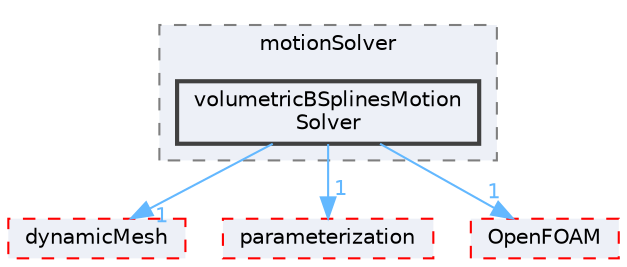 digraph "src/optimisation/adjointOptimisation/adjoint/dynamicMesh/motionSolver/volumetricBSplinesMotionSolver"
{
 // LATEX_PDF_SIZE
  bgcolor="transparent";
  edge [fontname=Helvetica,fontsize=10,labelfontname=Helvetica,labelfontsize=10];
  node [fontname=Helvetica,fontsize=10,shape=box,height=0.2,width=0.4];
  compound=true
  subgraph clusterdir_f5cfbca82fa9202469cbc54181740b74 {
    graph [ bgcolor="#edf0f7", pencolor="grey50", label="motionSolver", fontname=Helvetica,fontsize=10 style="filled,dashed", URL="dir_f5cfbca82fa9202469cbc54181740b74.html",tooltip=""]
  dir_2516f970c0a9dcb32a18cab667ffb2dd [label="volumetricBSplinesMotion\lSolver", fillcolor="#edf0f7", color="grey25", style="filled,bold", URL="dir_2516f970c0a9dcb32a18cab667ffb2dd.html",tooltip=""];
  }
  dir_63742796c427c97a292c80f7db71da36 [label="dynamicMesh", fillcolor="#edf0f7", color="red", style="filled,dashed", URL="dir_63742796c427c97a292c80f7db71da36.html",tooltip=""];
  dir_b99de617d441e60a7bad4cdf0a5e480b [label="parameterization", fillcolor="#edf0f7", color="red", style="filled,dashed", URL="dir_b99de617d441e60a7bad4cdf0a5e480b.html",tooltip=""];
  dir_c5473ff19b20e6ec4dfe5c310b3778a8 [label="OpenFOAM", fillcolor="#edf0f7", color="red", style="filled,dashed", URL="dir_c5473ff19b20e6ec4dfe5c310b3778a8.html",tooltip=""];
  dir_2516f970c0a9dcb32a18cab667ffb2dd->dir_63742796c427c97a292c80f7db71da36 [headlabel="1", labeldistance=1.5 headhref="dir_004305_001086.html" href="dir_004305_001086.html" color="steelblue1" fontcolor="steelblue1"];
  dir_2516f970c0a9dcb32a18cab667ffb2dd->dir_b99de617d441e60a7bad4cdf0a5e480b [headlabel="1", labeldistance=1.5 headhref="dir_004305_002783.html" href="dir_004305_002783.html" color="steelblue1" fontcolor="steelblue1"];
  dir_2516f970c0a9dcb32a18cab667ffb2dd->dir_c5473ff19b20e6ec4dfe5c310b3778a8 [headlabel="1", labeldistance=1.5 headhref="dir_004305_002695.html" href="dir_004305_002695.html" color="steelblue1" fontcolor="steelblue1"];
}
